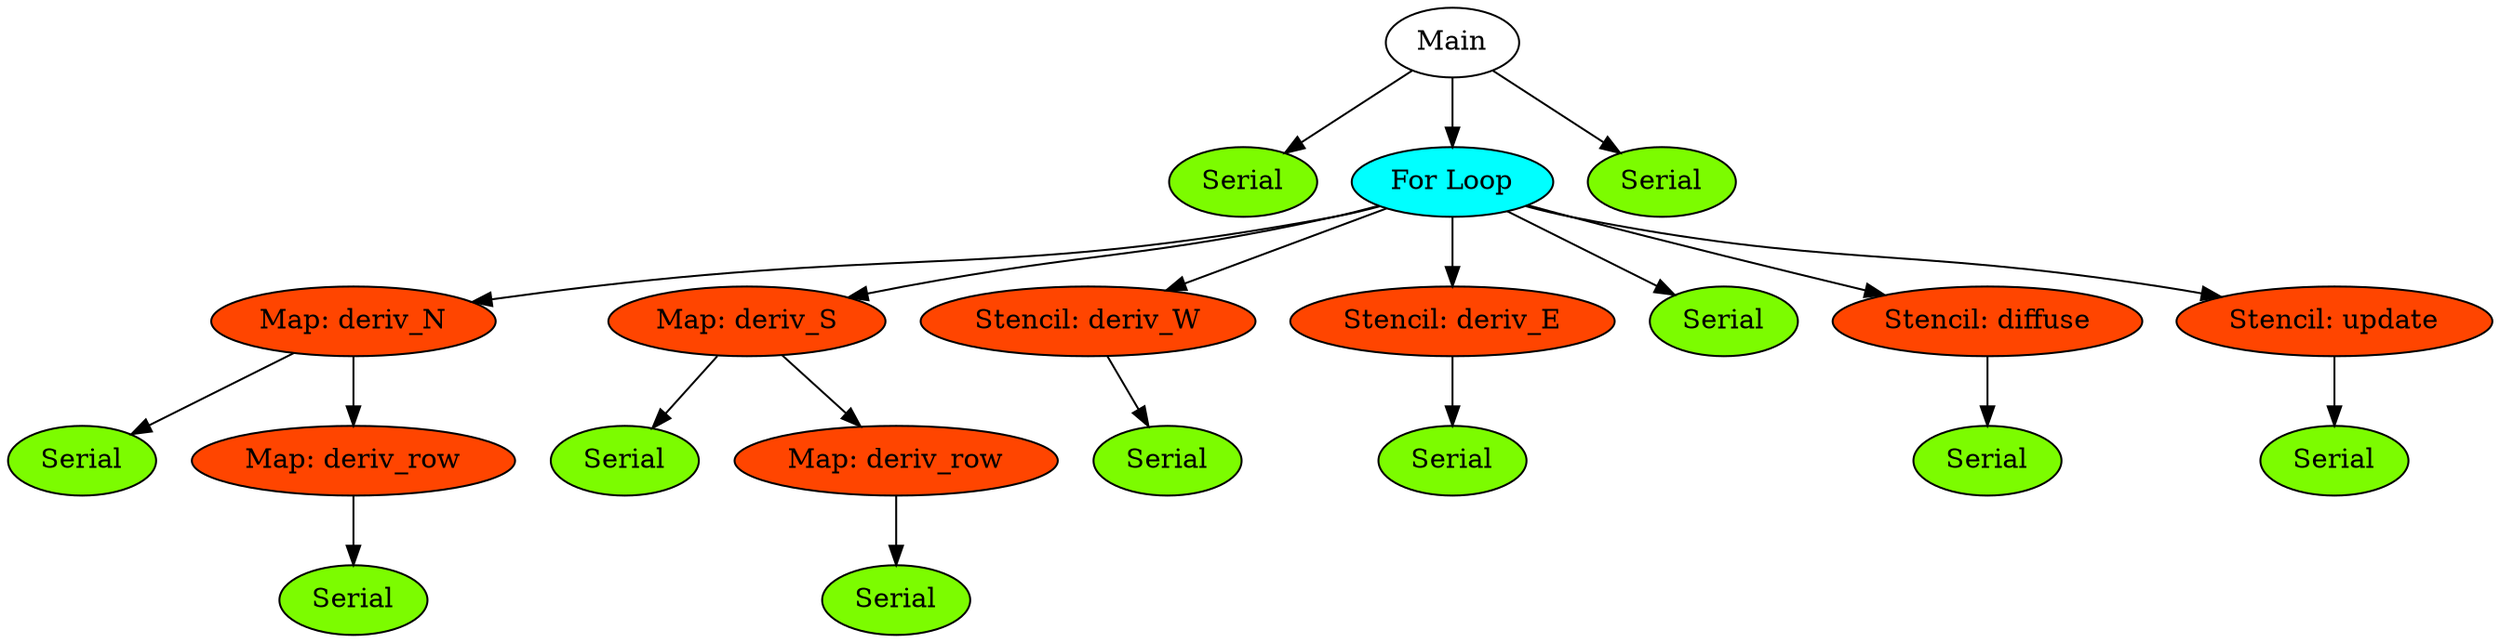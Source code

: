 // Abstract Pattern Tree
digraph {
	"7YTyobD5nNBp8Ld5oM3D" [label=Main]
	HyNsprxYNVP3xteo3b1j [label=Serial fillcolor=lawngreen style=filled]
	YhokXXoUGEFK7zJion3U [label="For Loop" fillcolor=cyan style=filled]
	eO6aoAESMuCTy6KLsKgn [label="Map: deriv_N" fillcolor=orangered style=filled]
	ikgrcYRQQ6AvH63uxQUf [label=Serial fillcolor=lawngreen style=filled]
	"6cllgJe6xLjatP985okI" [label="Map: deriv_row" fillcolor=orangered style=filled]
	RoaZRr5G8LpJ0VXLeqNp [label=Serial fillcolor=lawngreen style=filled]
	SLr2UvVjJeiyBAr6F7NA [label="Map: deriv_S" fillcolor=orangered style=filled]
	ZbBsGWl7Kf9VVfBJ7A2R [label=Serial fillcolor=lawngreen style=filled]
	PTomFqb1jNBk2PAUApmX [label="Map: deriv_row" fillcolor=orangered style=filled]
	V5yYXlo6aIxsYiCpRx7j [label=Serial fillcolor=lawngreen style=filled]
	vDDG849nNaEcv4M9s3hF [label="Stencil: deriv_W" fillcolor=orangered style=filled]
	rZ9h6Ak3bJ8aWuSu31QW [label=Serial fillcolor=lawngreen style=filled]
	ynVe1cmGLxE7Y8EZa0I4 [label="Stencil: deriv_E" fillcolor=orangered style=filled]
	ZSv00ByAPRpnZLol1a13 [label=Serial fillcolor=lawngreen style=filled]
	PRonDXbU4fb7sQD9P5JI [label=Serial fillcolor=lawngreen style=filled]
	couDkPsgKBsZvTLFXWhr [label="Stencil: diffuse" fillcolor=orangered style=filled]
	STjtlMJVvgdYpSrj4AD4 [label=Serial fillcolor=lawngreen style=filled]
	ViiqNqb0XkMTa3S3SC4Q [label="Stencil: update" fillcolor=orangered style=filled]
	CPKei0EBAhKeSZg7uDJR [label=Serial fillcolor=lawngreen style=filled]
	ic7gMpax0MibUhf0rkMb [label=Serial fillcolor=lawngreen style=filled]
	"7YTyobD5nNBp8Ld5oM3D" -> HyNsprxYNVP3xteo3b1j
	"7YTyobD5nNBp8Ld5oM3D" -> YhokXXoUGEFK7zJion3U
	YhokXXoUGEFK7zJion3U -> eO6aoAESMuCTy6KLsKgn
	eO6aoAESMuCTy6KLsKgn -> ikgrcYRQQ6AvH63uxQUf
	eO6aoAESMuCTy6KLsKgn -> "6cllgJe6xLjatP985okI"
	"6cllgJe6xLjatP985okI" -> RoaZRr5G8LpJ0VXLeqNp
	YhokXXoUGEFK7zJion3U -> SLr2UvVjJeiyBAr6F7NA
	SLr2UvVjJeiyBAr6F7NA -> ZbBsGWl7Kf9VVfBJ7A2R
	SLr2UvVjJeiyBAr6F7NA -> PTomFqb1jNBk2PAUApmX
	PTomFqb1jNBk2PAUApmX -> V5yYXlo6aIxsYiCpRx7j
	YhokXXoUGEFK7zJion3U -> vDDG849nNaEcv4M9s3hF
	vDDG849nNaEcv4M9s3hF -> rZ9h6Ak3bJ8aWuSu31QW
	YhokXXoUGEFK7zJion3U -> ynVe1cmGLxE7Y8EZa0I4
	ynVe1cmGLxE7Y8EZa0I4 -> ZSv00ByAPRpnZLol1a13
	YhokXXoUGEFK7zJion3U -> PRonDXbU4fb7sQD9P5JI
	YhokXXoUGEFK7zJion3U -> couDkPsgKBsZvTLFXWhr
	couDkPsgKBsZvTLFXWhr -> STjtlMJVvgdYpSrj4AD4
	YhokXXoUGEFK7zJion3U -> ViiqNqb0XkMTa3S3SC4Q
	ViiqNqb0XkMTa3S3SC4Q -> CPKei0EBAhKeSZg7uDJR
	"7YTyobD5nNBp8Ld5oM3D" -> ic7gMpax0MibUhf0rkMb
}
